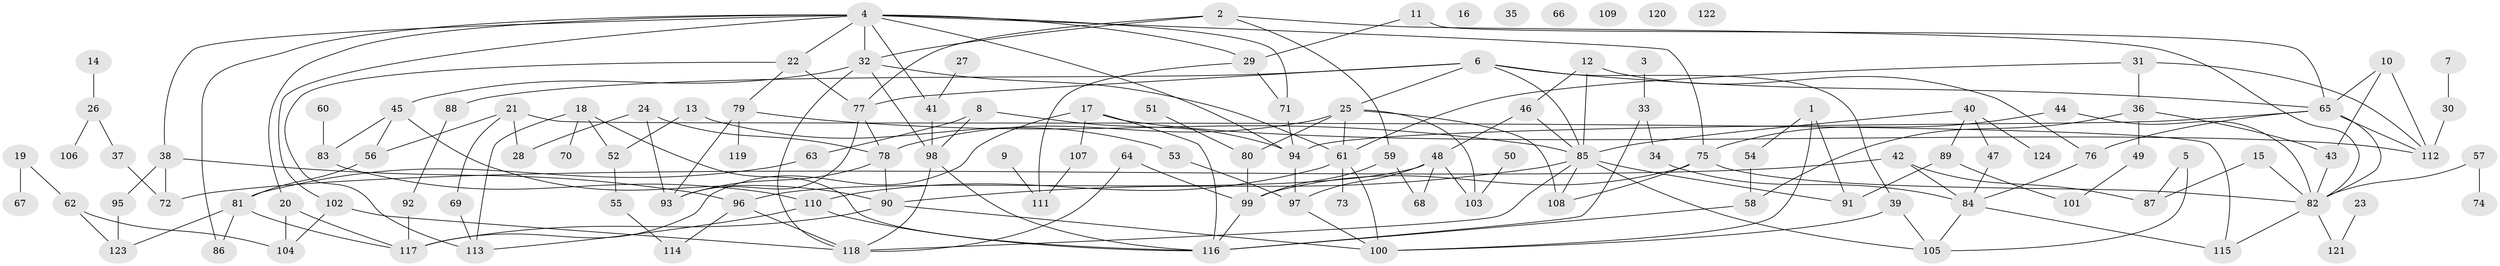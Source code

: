 // Generated by graph-tools (version 1.1) at 2025/49/03/09/25 03:49:14]
// undirected, 124 vertices, 191 edges
graph export_dot {
graph [start="1"]
  node [color=gray90,style=filled];
  1;
  2;
  3;
  4;
  5;
  6;
  7;
  8;
  9;
  10;
  11;
  12;
  13;
  14;
  15;
  16;
  17;
  18;
  19;
  20;
  21;
  22;
  23;
  24;
  25;
  26;
  27;
  28;
  29;
  30;
  31;
  32;
  33;
  34;
  35;
  36;
  37;
  38;
  39;
  40;
  41;
  42;
  43;
  44;
  45;
  46;
  47;
  48;
  49;
  50;
  51;
  52;
  53;
  54;
  55;
  56;
  57;
  58;
  59;
  60;
  61;
  62;
  63;
  64;
  65;
  66;
  67;
  68;
  69;
  70;
  71;
  72;
  73;
  74;
  75;
  76;
  77;
  78;
  79;
  80;
  81;
  82;
  83;
  84;
  85;
  86;
  87;
  88;
  89;
  90;
  91;
  92;
  93;
  94;
  95;
  96;
  97;
  98;
  99;
  100;
  101;
  102;
  103;
  104;
  105;
  106;
  107;
  108;
  109;
  110;
  111;
  112;
  113;
  114;
  115;
  116;
  117;
  118;
  119;
  120;
  121;
  122;
  123;
  124;
  1 -- 54;
  1 -- 91;
  1 -- 100;
  2 -- 32;
  2 -- 59;
  2 -- 77;
  2 -- 82;
  3 -- 33;
  4 -- 20;
  4 -- 22;
  4 -- 29;
  4 -- 32;
  4 -- 38;
  4 -- 41;
  4 -- 71;
  4 -- 75;
  4 -- 86;
  4 -- 94;
  4 -- 102;
  5 -- 87;
  5 -- 105;
  6 -- 25;
  6 -- 39;
  6 -- 65;
  6 -- 77;
  6 -- 85;
  6 -- 88;
  7 -- 30;
  8 -- 63;
  8 -- 94;
  8 -- 98;
  9 -- 111;
  10 -- 43;
  10 -- 65;
  10 -- 112;
  11 -- 29;
  11 -- 65;
  12 -- 46;
  12 -- 76;
  12 -- 85;
  13 -- 52;
  13 -- 53;
  14 -- 26;
  15 -- 82;
  15 -- 87;
  17 -- 107;
  17 -- 112;
  17 -- 116;
  17 -- 117;
  18 -- 52;
  18 -- 70;
  18 -- 113;
  18 -- 116;
  19 -- 62;
  19 -- 67;
  20 -- 104;
  20 -- 117;
  21 -- 28;
  21 -- 56;
  21 -- 69;
  21 -- 115;
  22 -- 77;
  22 -- 79;
  22 -- 113;
  23 -- 121;
  24 -- 28;
  24 -- 78;
  24 -- 93;
  25 -- 61;
  25 -- 78;
  25 -- 80;
  25 -- 103;
  25 -- 108;
  26 -- 37;
  26 -- 106;
  27 -- 41;
  29 -- 71;
  29 -- 111;
  30 -- 112;
  31 -- 36;
  31 -- 61;
  31 -- 112;
  32 -- 45;
  32 -- 61;
  32 -- 98;
  32 -- 118;
  33 -- 34;
  33 -- 116;
  34 -- 84;
  36 -- 43;
  36 -- 49;
  36 -- 58;
  37 -- 72;
  38 -- 72;
  38 -- 95;
  38 -- 96;
  39 -- 100;
  39 -- 105;
  40 -- 47;
  40 -- 85;
  40 -- 89;
  40 -- 124;
  41 -- 98;
  42 -- 72;
  42 -- 84;
  42 -- 87;
  43 -- 82;
  44 -- 75;
  44 -- 82;
  45 -- 56;
  45 -- 83;
  45 -- 90;
  46 -- 48;
  46 -- 85;
  47 -- 84;
  48 -- 68;
  48 -- 96;
  48 -- 97;
  48 -- 103;
  49 -- 101;
  50 -- 103;
  51 -- 80;
  52 -- 55;
  53 -- 97;
  54 -- 58;
  55 -- 114;
  56 -- 81;
  57 -- 74;
  57 -- 82;
  58 -- 116;
  59 -- 68;
  59 -- 99;
  60 -- 83;
  61 -- 73;
  61 -- 100;
  61 -- 110;
  62 -- 104;
  62 -- 123;
  63 -- 81;
  64 -- 99;
  64 -- 118;
  65 -- 76;
  65 -- 82;
  65 -- 94;
  65 -- 112;
  69 -- 113;
  71 -- 94;
  75 -- 82;
  75 -- 99;
  75 -- 108;
  76 -- 84;
  77 -- 78;
  77 -- 93;
  78 -- 90;
  78 -- 93;
  79 -- 85;
  79 -- 93;
  79 -- 119;
  80 -- 99;
  81 -- 86;
  81 -- 117;
  81 -- 123;
  82 -- 115;
  82 -- 121;
  83 -- 110;
  84 -- 105;
  84 -- 115;
  85 -- 90;
  85 -- 91;
  85 -- 105;
  85 -- 108;
  85 -- 118;
  88 -- 92;
  89 -- 91;
  89 -- 101;
  90 -- 100;
  90 -- 117;
  92 -- 117;
  94 -- 97;
  95 -- 123;
  96 -- 114;
  96 -- 118;
  97 -- 100;
  98 -- 116;
  98 -- 118;
  99 -- 116;
  102 -- 104;
  102 -- 118;
  107 -- 111;
  110 -- 113;
  110 -- 116;
}
